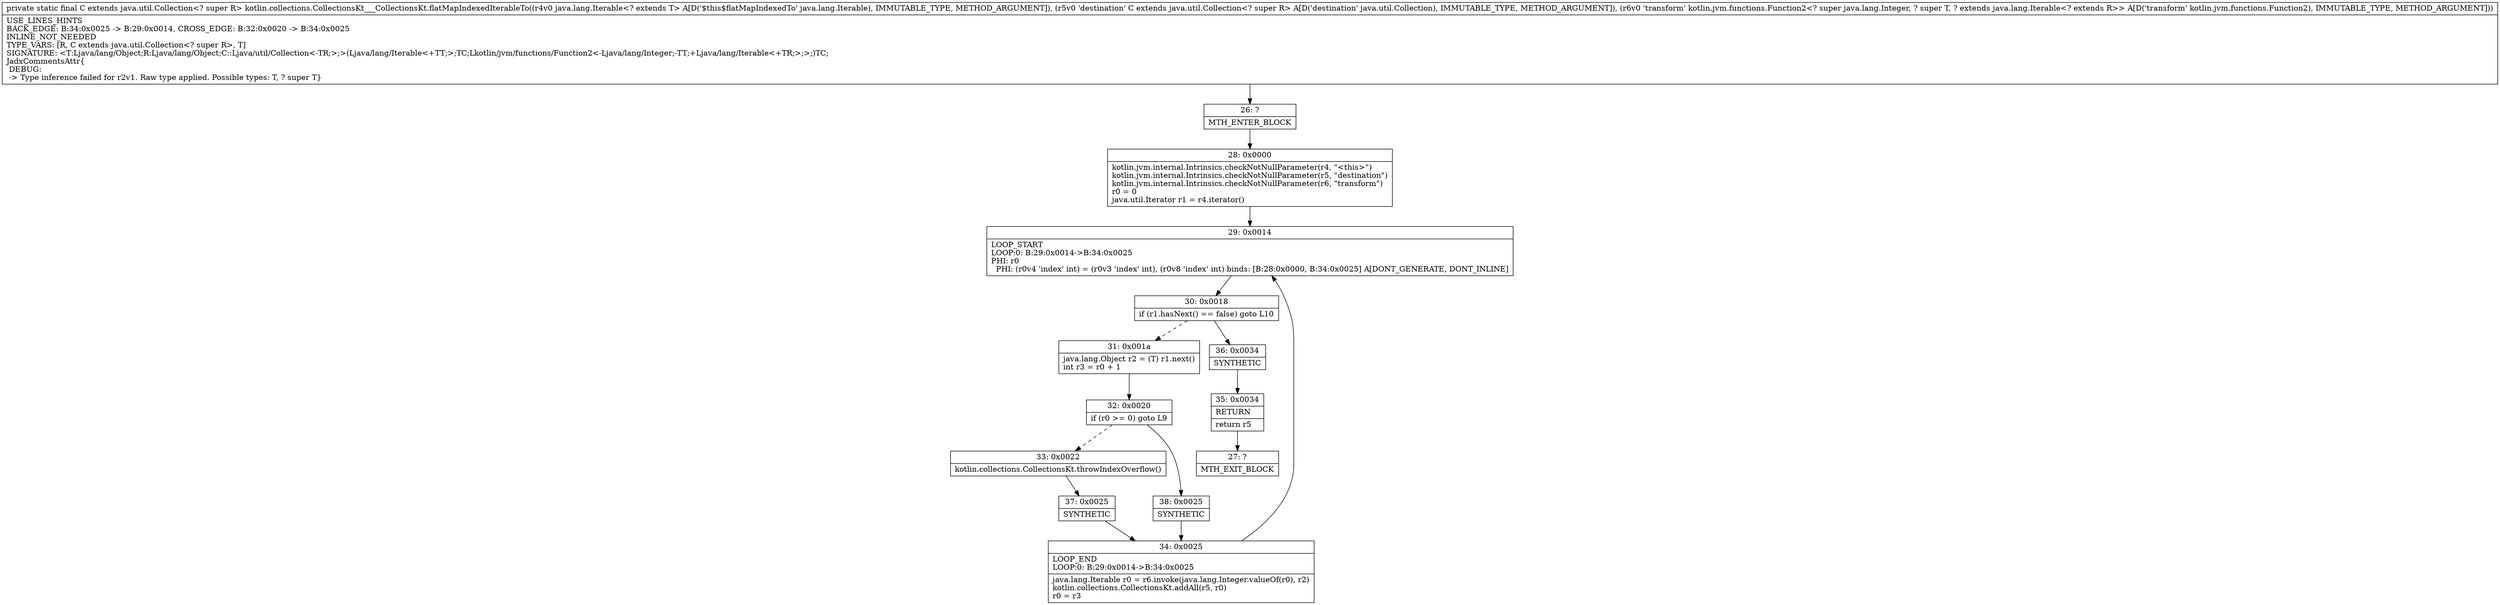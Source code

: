 digraph "CFG forkotlin.collections.CollectionsKt___CollectionsKt.flatMapIndexedIterableTo(Ljava\/lang\/Iterable;Ljava\/util\/Collection;Lkotlin\/jvm\/functions\/Function2;)Ljava\/util\/Collection;" {
Node_26 [shape=record,label="{26\:\ ?|MTH_ENTER_BLOCK\l}"];
Node_28 [shape=record,label="{28\:\ 0x0000|kotlin.jvm.internal.Intrinsics.checkNotNullParameter(r4, \"\<this\>\")\lkotlin.jvm.internal.Intrinsics.checkNotNullParameter(r5, \"destination\")\lkotlin.jvm.internal.Intrinsics.checkNotNullParameter(r6, \"transform\")\lr0 = 0\ljava.util.Iterator r1 = r4.iterator()\l}"];
Node_29 [shape=record,label="{29\:\ 0x0014|LOOP_START\lLOOP:0: B:29:0x0014\-\>B:34:0x0025\lPHI: r0 \l  PHI: (r0v4 'index' int) = (r0v3 'index' int), (r0v8 'index' int) binds: [B:28:0x0000, B:34:0x0025] A[DONT_GENERATE, DONT_INLINE]\l}"];
Node_30 [shape=record,label="{30\:\ 0x0018|if (r1.hasNext() == false) goto L10\l}"];
Node_31 [shape=record,label="{31\:\ 0x001a|java.lang.Object r2 = (T) r1.next()\lint r3 = r0 + 1\l}"];
Node_32 [shape=record,label="{32\:\ 0x0020|if (r0 \>= 0) goto L9\l}"];
Node_33 [shape=record,label="{33\:\ 0x0022|kotlin.collections.CollectionsKt.throwIndexOverflow()\l}"];
Node_37 [shape=record,label="{37\:\ 0x0025|SYNTHETIC\l}"];
Node_34 [shape=record,label="{34\:\ 0x0025|LOOP_END\lLOOP:0: B:29:0x0014\-\>B:34:0x0025\l|java.lang.Iterable r0 = r6.invoke(java.lang.Integer.valueOf(r0), r2)\lkotlin.collections.CollectionsKt.addAll(r5, r0)\lr0 = r3\l}"];
Node_38 [shape=record,label="{38\:\ 0x0025|SYNTHETIC\l}"];
Node_36 [shape=record,label="{36\:\ 0x0034|SYNTHETIC\l}"];
Node_35 [shape=record,label="{35\:\ 0x0034|RETURN\l|return r5\l}"];
Node_27 [shape=record,label="{27\:\ ?|MTH_EXIT_BLOCK\l}"];
MethodNode[shape=record,label="{private static final C extends java.util.Collection\<? super R\> kotlin.collections.CollectionsKt___CollectionsKt.flatMapIndexedIterableTo((r4v0 java.lang.Iterable\<? extends T\> A[D('$this$flatMapIndexedTo' java.lang.Iterable), IMMUTABLE_TYPE, METHOD_ARGUMENT]), (r5v0 'destination' C extends java.util.Collection\<? super R\> A[D('destination' java.util.Collection), IMMUTABLE_TYPE, METHOD_ARGUMENT]), (r6v0 'transform' kotlin.jvm.functions.Function2\<? super java.lang.Integer, ? super T, ? extends java.lang.Iterable\<? extends R\>\> A[D('transform' kotlin.jvm.functions.Function2), IMMUTABLE_TYPE, METHOD_ARGUMENT]))  | USE_LINES_HINTS\lBACK_EDGE: B:34:0x0025 \-\> B:29:0x0014, CROSS_EDGE: B:32:0x0020 \-\> B:34:0x0025\lINLINE_NOT_NEEDED\lTYPE_VARS: [R, C extends java.util.Collection\<? super R\>, T]\lSIGNATURE: \<T:Ljava\/lang\/Object;R:Ljava\/lang\/Object;C::Ljava\/util\/Collection\<\-TR;\>;\>(Ljava\/lang\/Iterable\<+TT;\>;TC;Lkotlin\/jvm\/functions\/Function2\<\-Ljava\/lang\/Integer;\-TT;+Ljava\/lang\/Iterable\<+TR;\>;\>;)TC;\lJadxCommentsAttr\{\l DEBUG: \l \-\> Type inference failed for r2v1. Raw type applied. Possible types: T, ? super T\}\l}"];
MethodNode -> Node_26;Node_26 -> Node_28;
Node_28 -> Node_29;
Node_29 -> Node_30;
Node_30 -> Node_31[style=dashed];
Node_30 -> Node_36;
Node_31 -> Node_32;
Node_32 -> Node_33[style=dashed];
Node_32 -> Node_38;
Node_33 -> Node_37;
Node_37 -> Node_34;
Node_34 -> Node_29;
Node_38 -> Node_34;
Node_36 -> Node_35;
Node_35 -> Node_27;
}

